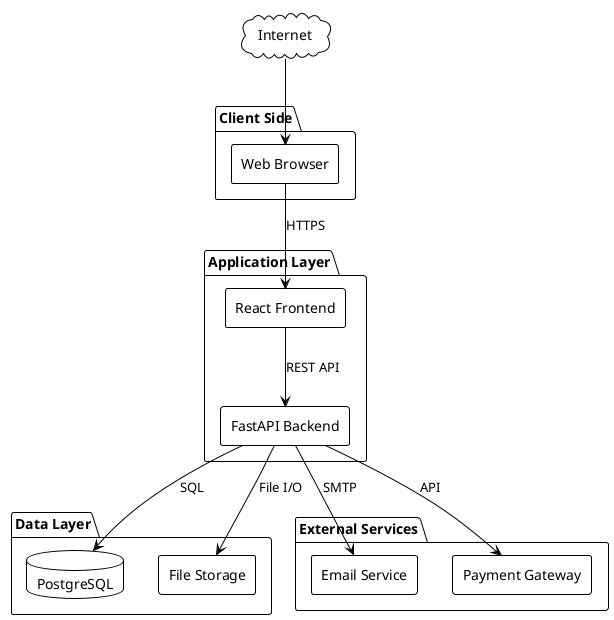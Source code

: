@startuml
!theme plain
skinparam backgroundColor transparent
skinparam componentStyle rectangle

cloud "Internet" as internet

package "Client Side" {
  [Web Browser] as browser
}

package "Application Layer" {
  [React Frontend] as frontend
  [FastAPI Backend] as backend
}

package "Data Layer" {
  database "PostgreSQL" as db
  [File Storage] as files
}

package "External Services" {
  [Email Service] as email
  [Payment Gateway] as payment
}

internet --> browser
browser --> frontend : HTTPS
frontend --> backend : REST API
backend --> db : SQL
backend --> files : File I/O
backend --> email : SMTP
backend --> payment : API

@enduml